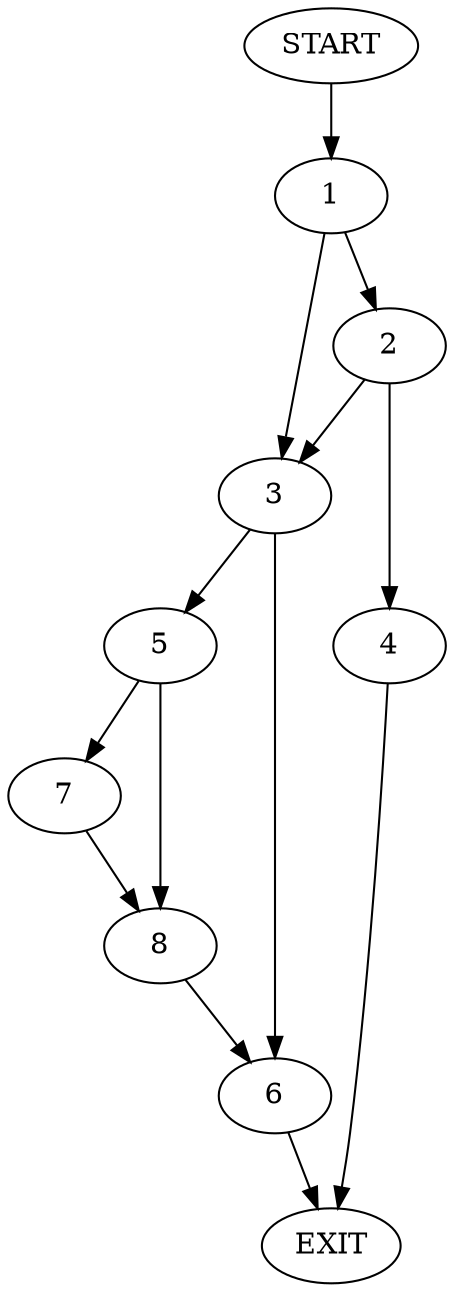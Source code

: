 digraph {
0 [label="START"]
9 [label="EXIT"]
0 -> 1
1 -> 2
1 -> 3
2 -> 3
2 -> 4
3 -> 5
3 -> 6
4 -> 9
6 -> 9
5 -> 7
5 -> 8
7 -> 8
8 -> 6
}
